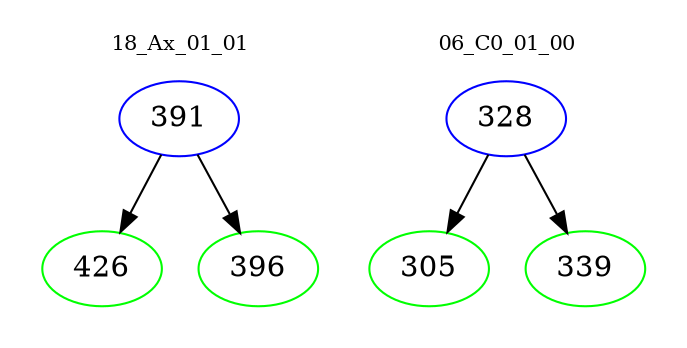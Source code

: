 digraph{
subgraph cluster_0 {
color = white
label = "18_Ax_01_01";
fontsize=10;
T0_391 [label="391", color="blue"]
T0_391 -> T0_426 [color="black"]
T0_426 [label="426", color="green"]
T0_391 -> T0_396 [color="black"]
T0_396 [label="396", color="green"]
}
subgraph cluster_1 {
color = white
label = "06_C0_01_00";
fontsize=10;
T1_328 [label="328", color="blue"]
T1_328 -> T1_305 [color="black"]
T1_305 [label="305", color="green"]
T1_328 -> T1_339 [color="black"]
T1_339 [label="339", color="green"]
}
}
